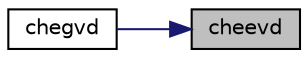 digraph "cheevd"
{
 // LATEX_PDF_SIZE
  edge [fontname="Helvetica",fontsize="10",labelfontname="Helvetica",labelfontsize="10"];
  node [fontname="Helvetica",fontsize="10",shape=record];
  rankdir="RL";
  Node1 [label="cheevd",height=0.2,width=0.4,color="black", fillcolor="grey75", style="filled", fontcolor="black",tooltip="CHEEVD computes the eigenvalues and, optionally, the left and/or right eigenvectors for HE matrices"];
  Node1 -> Node2 [dir="back",color="midnightblue",fontsize="10",style="solid",fontname="Helvetica"];
  Node2 [label="chegvd",height=0.2,width=0.4,color="black", fillcolor="white", style="filled",URL="$chegvd_8f.html#a28ad734cb8f4deb96ba59c568cf3389e",tooltip="CHEGVD"];
}

